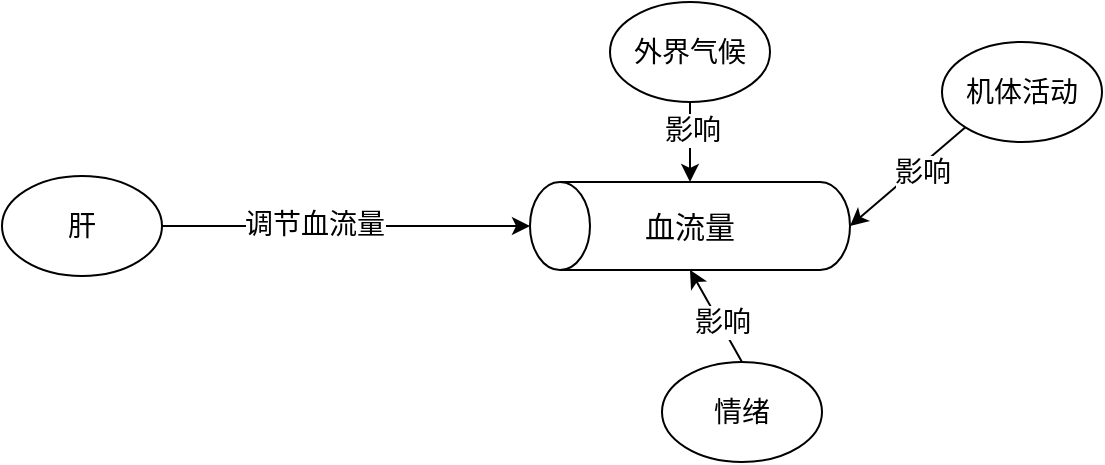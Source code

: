 <mxfile version="22.1.17" type="github">
  <diagram name="第 1 页" id="fQ9tRousY5DSWFT8Y5-h">
    <mxGraphModel dx="1050" dy="557" grid="1" gridSize="10" guides="1" tooltips="1" connect="1" arrows="1" fold="1" page="1" pageScale="1" pageWidth="827" pageHeight="1169" math="0" shadow="0">
      <root>
        <mxCell id="0" />
        <mxCell id="1" parent="0" />
        <mxCell id="rwyLPuIKU-v4uoEsg2RG-1" value="" style="shape=cylinder3;whiteSpace=wrap;html=1;boundedLbl=1;backgroundOutline=1;size=15;rotation=-90;" vertex="1" parent="1">
          <mxGeometry x="462" y="112" width="44" height="160" as="geometry" />
        </mxCell>
        <mxCell id="rwyLPuIKU-v4uoEsg2RG-2" value="血流量" style="text;html=1;strokeColor=none;fillColor=none;align=center;verticalAlign=middle;whiteSpace=wrap;rounded=0;fontSize=15;" vertex="1" parent="1">
          <mxGeometry x="454" y="177" width="60" height="30" as="geometry" />
        </mxCell>
        <mxCell id="rwyLPuIKU-v4uoEsg2RG-4" value="机体活动" style="ellipse;whiteSpace=wrap;html=1;fontSize=14;" vertex="1" parent="1">
          <mxGeometry x="610" y="100" width="80" height="50" as="geometry" />
        </mxCell>
        <mxCell id="rwyLPuIKU-v4uoEsg2RG-6" value="外界气候" style="ellipse;whiteSpace=wrap;html=1;fontSize=14;" vertex="1" parent="1">
          <mxGeometry x="444" y="80" width="80" height="50" as="geometry" />
        </mxCell>
        <mxCell id="rwyLPuIKU-v4uoEsg2RG-7" value="情绪" style="ellipse;whiteSpace=wrap;html=1;fontSize=14;" vertex="1" parent="1">
          <mxGeometry x="470" y="260" width="80" height="50" as="geometry" />
        </mxCell>
        <mxCell id="rwyLPuIKU-v4uoEsg2RG-10" value="" style="endArrow=classic;html=1;rounded=0;entryX=0.5;entryY=1;entryDx=0;entryDy=0;entryPerimeter=0;exitX=0;exitY=1;exitDx=0;exitDy=0;" edge="1" parent="1" source="rwyLPuIKU-v4uoEsg2RG-4" target="rwyLPuIKU-v4uoEsg2RG-1">
          <mxGeometry width="50" height="50" relative="1" as="geometry">
            <mxPoint x="640" y="310" as="sourcePoint" />
            <mxPoint x="690" y="260" as="targetPoint" />
          </mxGeometry>
        </mxCell>
        <mxCell id="rwyLPuIKU-v4uoEsg2RG-14" value="&lt;font style=&quot;font-size: 14px;&quot;&gt;影响&lt;/font&gt;" style="edgeLabel;html=1;align=center;verticalAlign=middle;resizable=0;points=[];" vertex="1" connectable="0" parent="rwyLPuIKU-v4uoEsg2RG-10">
          <mxGeometry x="-0.179" y="3" relative="1" as="geometry">
            <mxPoint as="offset" />
          </mxGeometry>
        </mxCell>
        <mxCell id="rwyLPuIKU-v4uoEsg2RG-11" value="" style="endArrow=classic;html=1;rounded=0;exitX=0.5;exitY=1;exitDx=0;exitDy=0;entryX=1;entryY=0.5;entryDx=0;entryDy=0;entryPerimeter=0;" edge="1" parent="1" source="rwyLPuIKU-v4uoEsg2RG-6" target="rwyLPuIKU-v4uoEsg2RG-1">
          <mxGeometry width="50" height="50" relative="1" as="geometry">
            <mxPoint x="360" y="330" as="sourcePoint" />
            <mxPoint x="250" y="440" as="targetPoint" />
          </mxGeometry>
        </mxCell>
        <mxCell id="rwyLPuIKU-v4uoEsg2RG-13" value="影响" style="edgeLabel;html=1;align=center;verticalAlign=middle;resizable=0;points=[];fontSize=14;" vertex="1" connectable="0" parent="rwyLPuIKU-v4uoEsg2RG-11">
          <mxGeometry x="-0.3" y="1" relative="1" as="geometry">
            <mxPoint as="offset" />
          </mxGeometry>
        </mxCell>
        <mxCell id="rwyLPuIKU-v4uoEsg2RG-12" value="" style="endArrow=classic;html=1;rounded=0;entryX=0;entryY=0.5;entryDx=0;entryDy=0;entryPerimeter=0;exitX=0.5;exitY=0;exitDx=0;exitDy=0;" edge="1" parent="1" source="rwyLPuIKU-v4uoEsg2RG-7" target="rwyLPuIKU-v4uoEsg2RG-1">
          <mxGeometry width="50" height="50" relative="1" as="geometry">
            <mxPoint x="310" y="490" as="sourcePoint" />
            <mxPoint x="360" y="440" as="targetPoint" />
          </mxGeometry>
        </mxCell>
        <mxCell id="rwyLPuIKU-v4uoEsg2RG-15" value="影响" style="edgeLabel;html=1;align=center;verticalAlign=middle;resizable=0;points=[];fontSize=14;" vertex="1" connectable="0" parent="rwyLPuIKU-v4uoEsg2RG-12">
          <mxGeometry x="-0.106" relative="1" as="geometry">
            <mxPoint x="1" as="offset" />
          </mxGeometry>
        </mxCell>
        <mxCell id="rwyLPuIKU-v4uoEsg2RG-17" style="edgeStyle=orthogonalEdgeStyle;rounded=0;orthogonalLoop=1;jettySize=auto;html=1;exitX=1;exitY=0.5;exitDx=0;exitDy=0;" edge="1" parent="1" source="rwyLPuIKU-v4uoEsg2RG-16" target="rwyLPuIKU-v4uoEsg2RG-1">
          <mxGeometry relative="1" as="geometry" />
        </mxCell>
        <mxCell id="rwyLPuIKU-v4uoEsg2RG-18" value="调节血流量" style="edgeLabel;html=1;align=center;verticalAlign=middle;resizable=0;points=[];fontSize=14;" vertex="1" connectable="0" parent="rwyLPuIKU-v4uoEsg2RG-17">
          <mxGeometry x="-0.176" y="1" relative="1" as="geometry">
            <mxPoint as="offset" />
          </mxGeometry>
        </mxCell>
        <mxCell id="rwyLPuIKU-v4uoEsg2RG-16" value="肝" style="ellipse;whiteSpace=wrap;html=1;fontSize=14;" vertex="1" parent="1">
          <mxGeometry x="140" y="167" width="80" height="50" as="geometry" />
        </mxCell>
      </root>
    </mxGraphModel>
  </diagram>
</mxfile>
